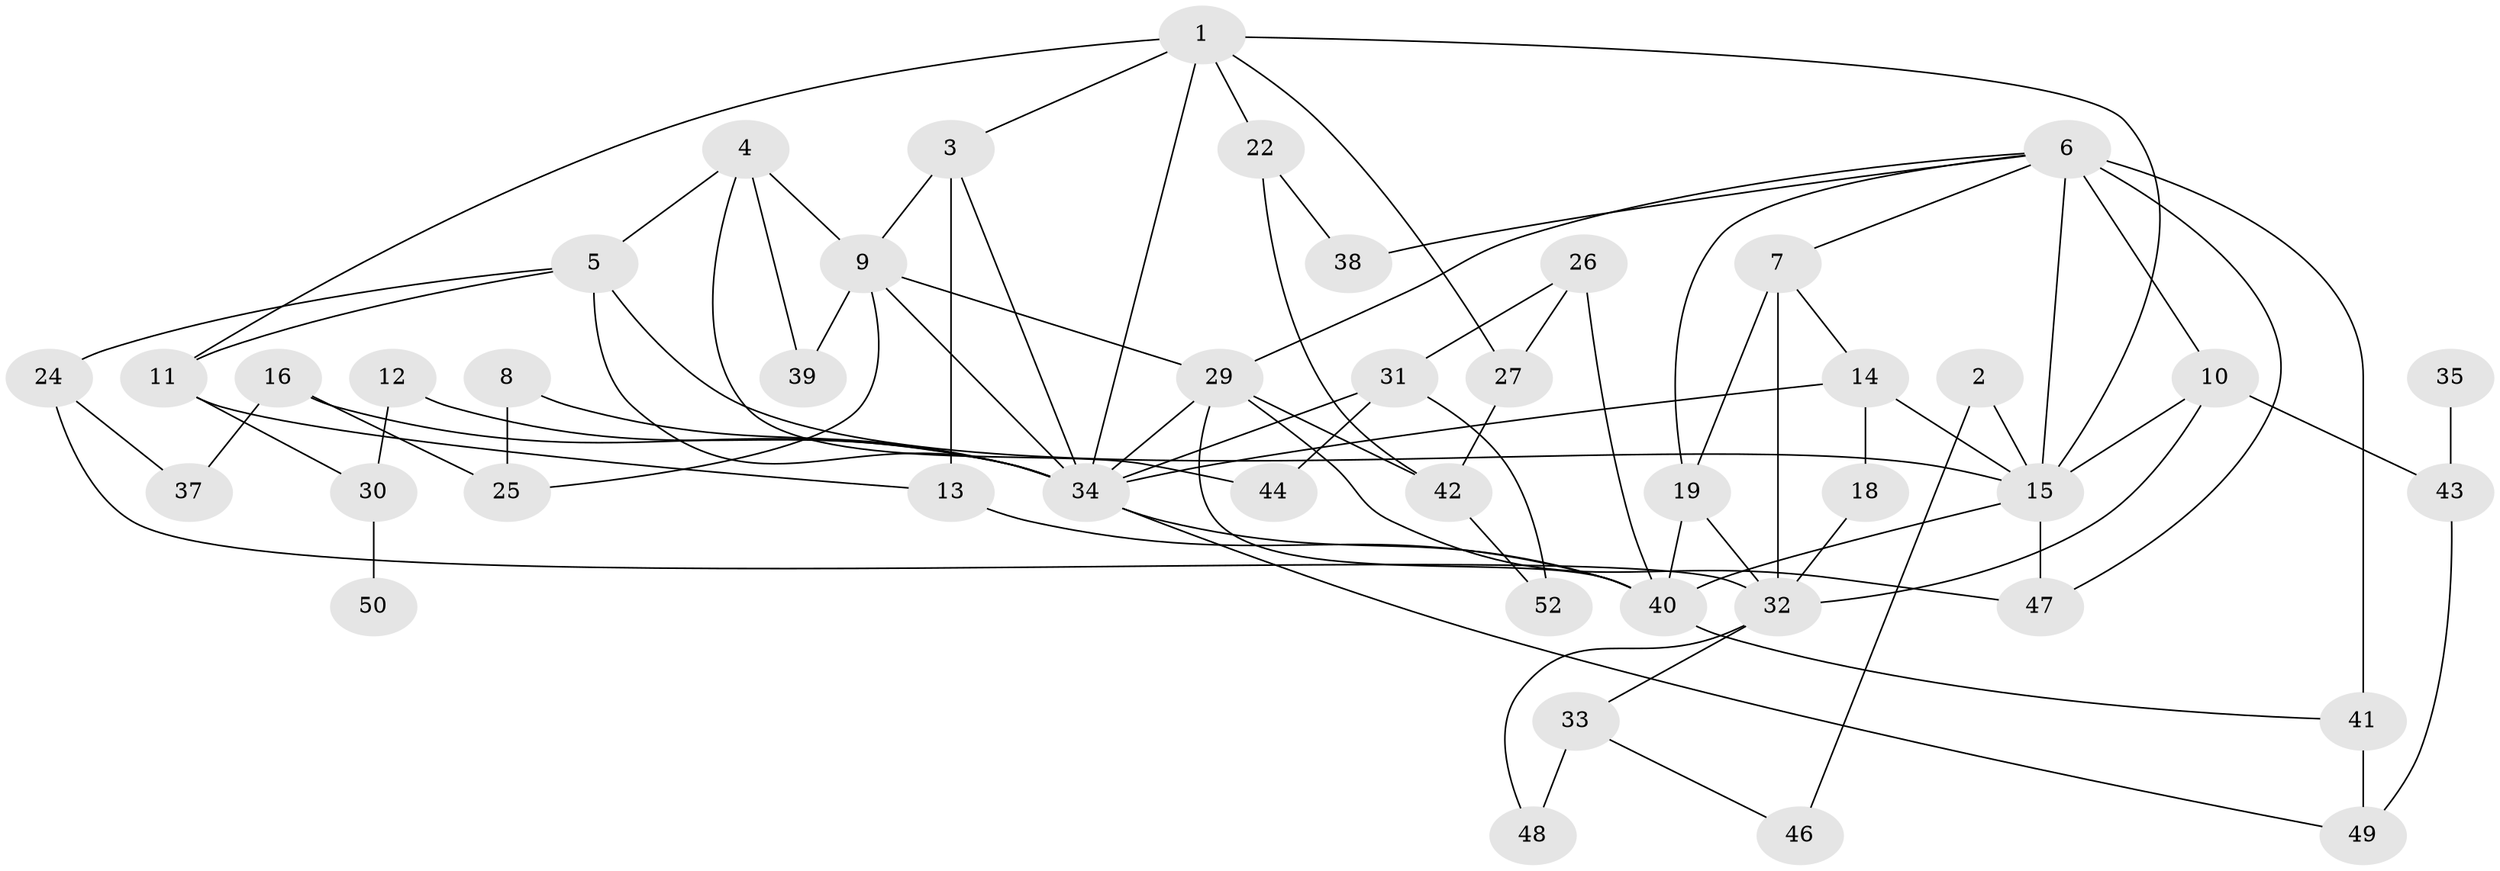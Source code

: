 // original degree distribution, {7: 0.019230769230769232, 1: 0.14423076923076922, 3: 0.21153846153846154, 2: 0.2980769230769231, 5: 0.08653846153846154, 4: 0.14423076923076922, 0: 0.07692307692307693, 6: 0.019230769230769232}
// Generated by graph-tools (version 1.1) at 2025/33/03/09/25 02:33:26]
// undirected, 44 vertices, 82 edges
graph export_dot {
graph [start="1"]
  node [color=gray90,style=filled];
  1;
  2;
  3;
  4;
  5;
  6;
  7;
  8;
  9;
  10;
  11;
  12;
  13;
  14;
  15;
  16;
  18;
  19;
  22;
  24;
  25;
  26;
  27;
  29;
  30;
  31;
  32;
  33;
  34;
  35;
  37;
  38;
  39;
  40;
  41;
  42;
  43;
  44;
  46;
  47;
  48;
  49;
  50;
  52;
  1 -- 3 [weight=1.0];
  1 -- 11 [weight=1.0];
  1 -- 15 [weight=1.0];
  1 -- 22 [weight=1.0];
  1 -- 27 [weight=1.0];
  1 -- 34 [weight=1.0];
  2 -- 15 [weight=2.0];
  2 -- 46 [weight=1.0];
  3 -- 9 [weight=1.0];
  3 -- 13 [weight=2.0];
  3 -- 34 [weight=1.0];
  4 -- 5 [weight=1.0];
  4 -- 9 [weight=1.0];
  4 -- 39 [weight=1.0];
  4 -- 44 [weight=1.0];
  5 -- 11 [weight=1.0];
  5 -- 15 [weight=1.0];
  5 -- 24 [weight=1.0];
  5 -- 34 [weight=1.0];
  6 -- 7 [weight=1.0];
  6 -- 10 [weight=1.0];
  6 -- 15 [weight=1.0];
  6 -- 19 [weight=1.0];
  6 -- 29 [weight=1.0];
  6 -- 38 [weight=1.0];
  6 -- 41 [weight=2.0];
  6 -- 47 [weight=1.0];
  7 -- 14 [weight=1.0];
  7 -- 19 [weight=1.0];
  7 -- 32 [weight=2.0];
  8 -- 25 [weight=1.0];
  8 -- 34 [weight=1.0];
  9 -- 25 [weight=1.0];
  9 -- 29 [weight=1.0];
  9 -- 34 [weight=1.0];
  9 -- 39 [weight=1.0];
  10 -- 15 [weight=1.0];
  10 -- 32 [weight=1.0];
  10 -- 43 [weight=1.0];
  11 -- 13 [weight=1.0];
  11 -- 30 [weight=1.0];
  12 -- 30 [weight=1.0];
  12 -- 34 [weight=1.0];
  13 -- 40 [weight=1.0];
  14 -- 15 [weight=1.0];
  14 -- 18 [weight=1.0];
  14 -- 34 [weight=1.0];
  15 -- 40 [weight=2.0];
  15 -- 47 [weight=1.0];
  16 -- 25 [weight=1.0];
  16 -- 34 [weight=1.0];
  16 -- 37 [weight=1.0];
  18 -- 32 [weight=1.0];
  19 -- 32 [weight=1.0];
  19 -- 40 [weight=1.0];
  22 -- 38 [weight=1.0];
  22 -- 42 [weight=1.0];
  24 -- 32 [weight=1.0];
  24 -- 37 [weight=1.0];
  26 -- 27 [weight=1.0];
  26 -- 31 [weight=1.0];
  26 -- 40 [weight=1.0];
  27 -- 42 [weight=1.0];
  29 -- 34 [weight=1.0];
  29 -- 40 [weight=1.0];
  29 -- 42 [weight=1.0];
  29 -- 47 [weight=1.0];
  30 -- 50 [weight=1.0];
  31 -- 34 [weight=1.0];
  31 -- 44 [weight=1.0];
  31 -- 52 [weight=1.0];
  32 -- 33 [weight=1.0];
  32 -- 48 [weight=1.0];
  33 -- 46 [weight=1.0];
  33 -- 48 [weight=1.0];
  34 -- 40 [weight=1.0];
  34 -- 49 [weight=1.0];
  35 -- 43 [weight=1.0];
  40 -- 41 [weight=1.0];
  41 -- 49 [weight=1.0];
  42 -- 52 [weight=1.0];
  43 -- 49 [weight=1.0];
}
